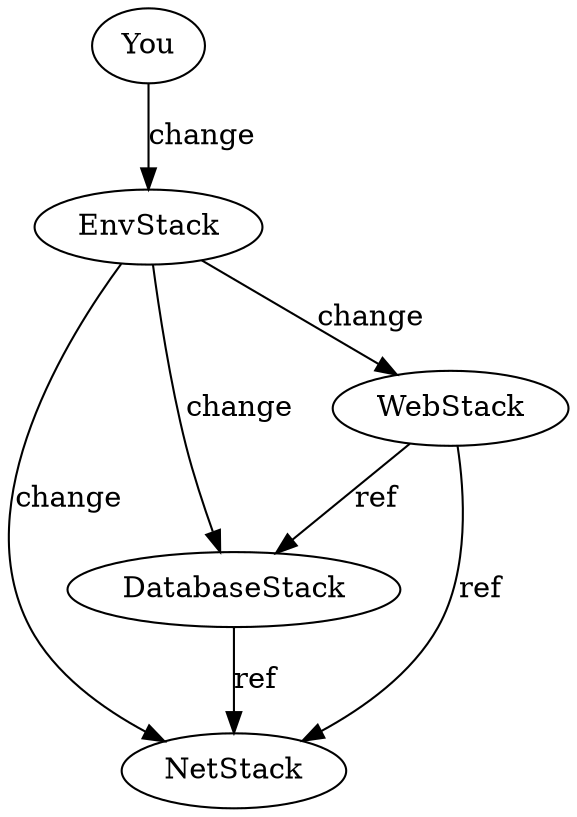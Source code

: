 digraph G { nodesep=0.5
  You -> EnvStack[label="change"]
  EnvStack -> NetStack[label="change"]
  EnvStack -> DatabaseStack[label="change"]
  EnvStack -> WebStack[label="change"]
  DatabaseStack -> NetStack[label="ref"]
  WebStack -> NetStack[label="ref"]
  WebStack -> DatabaseStack[label="ref"]
}
